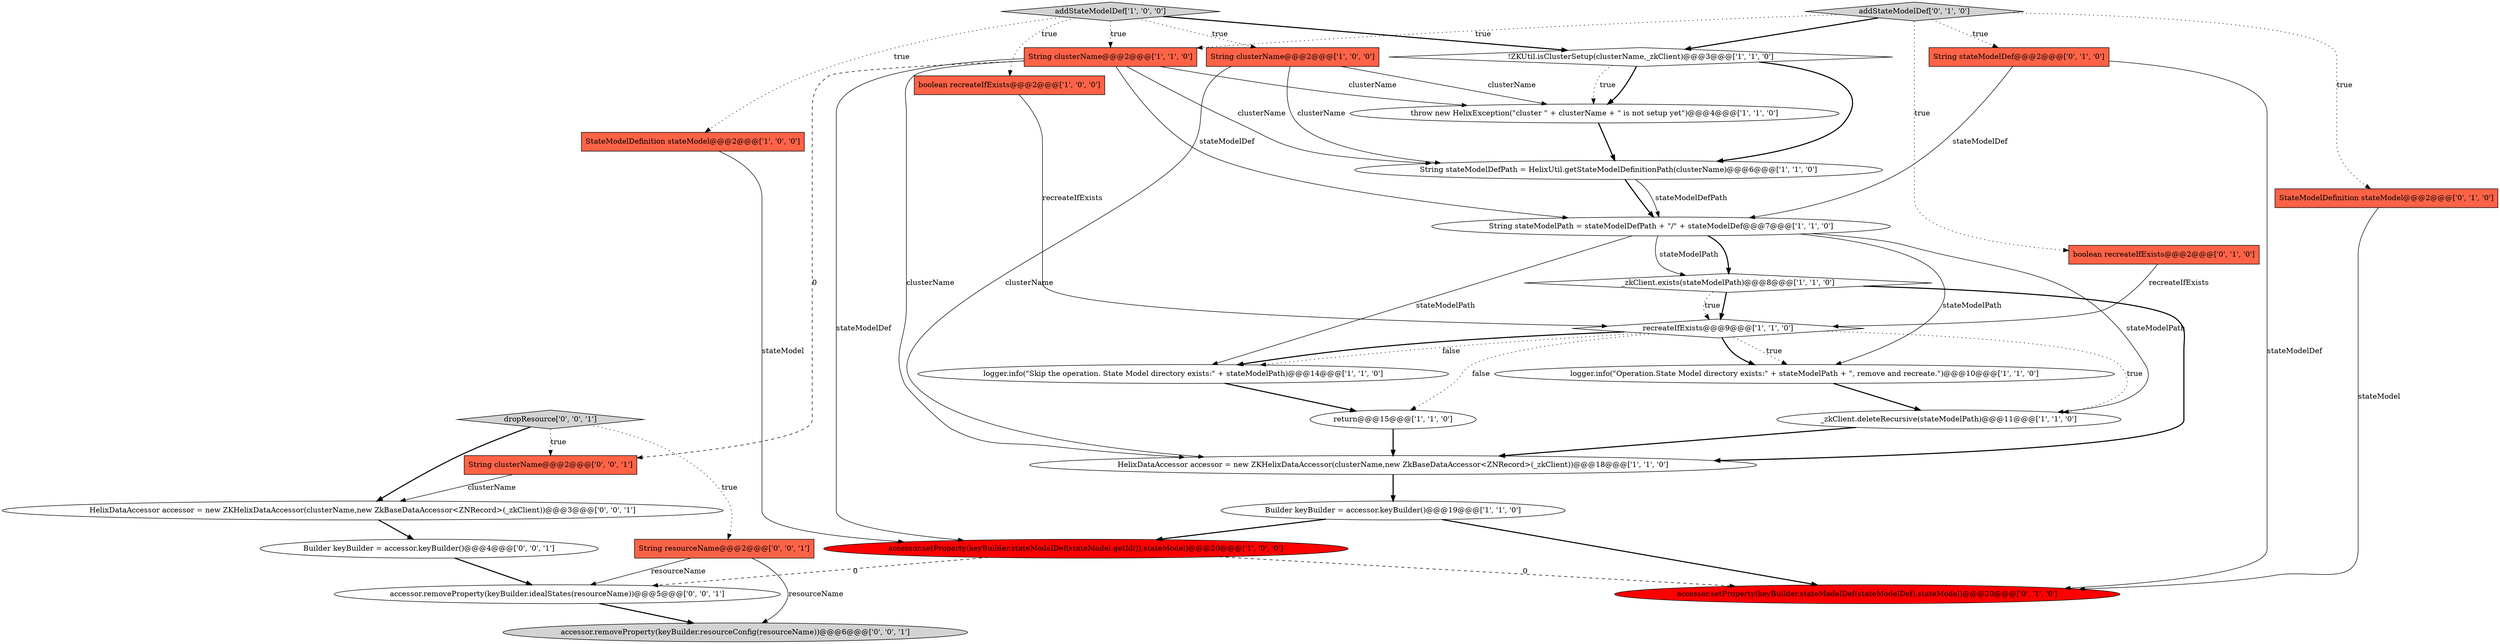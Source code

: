 digraph {
21 [style = filled, label = "String stateModelDef@@@2@@@['0', '1', '0']", fillcolor = tomato, shape = box image = "AAA0AAABBB2BBB"];
5 [style = filled, label = "_zkClient.exists(stateModelPath)@@@8@@@['1', '1', '0']", fillcolor = white, shape = diamond image = "AAA0AAABBB1BBB"];
6 [style = filled, label = "String stateModelDefPath = HelixUtil.getStateModelDefinitionPath(clusterName)@@@6@@@['1', '1', '0']", fillcolor = white, shape = ellipse image = "AAA0AAABBB1BBB"];
13 [style = filled, label = "boolean recreateIfExists@@@2@@@['1', '0', '0']", fillcolor = tomato, shape = box image = "AAA0AAABBB1BBB"];
14 [style = filled, label = "throw new HelixException(\"cluster \" + clusterName + \" is not setup yet\")@@@4@@@['1', '1', '0']", fillcolor = white, shape = ellipse image = "AAA0AAABBB1BBB"];
22 [style = filled, label = "accessor.setProperty(keyBuilder.stateModelDef(stateModelDef),stateModel)@@@20@@@['0', '1', '0']", fillcolor = red, shape = ellipse image = "AAA1AAABBB2BBB"];
1 [style = filled, label = "accessor.setProperty(keyBuilder.stateModelDef(stateModel.getId()),stateModel)@@@20@@@['1', '0', '0']", fillcolor = red, shape = ellipse image = "AAA1AAABBB1BBB"];
3 [style = filled, label = "logger.info(\"Operation.State Model directory exists:\" + stateModelPath + \", remove and recreate.\")@@@10@@@['1', '1', '0']", fillcolor = white, shape = ellipse image = "AAA0AAABBB1BBB"];
23 [style = filled, label = "String resourceName@@@2@@@['0', '0', '1']", fillcolor = tomato, shape = box image = "AAA0AAABBB3BBB"];
28 [style = filled, label = "dropResource['0', '0', '1']", fillcolor = lightgray, shape = diamond image = "AAA0AAABBB3BBB"];
12 [style = filled, label = "StateModelDefinition stateModel@@@2@@@['1', '0', '0']", fillcolor = tomato, shape = box image = "AAA0AAABBB1BBB"];
8 [style = filled, label = "HelixDataAccessor accessor = new ZKHelixDataAccessor(clusterName,new ZkBaseDataAccessor<ZNRecord>(_zkClient))@@@18@@@['1', '1', '0']", fillcolor = white, shape = ellipse image = "AAA0AAABBB1BBB"];
17 [style = filled, label = "addStateModelDef['1', '0', '0']", fillcolor = lightgray, shape = diamond image = "AAA0AAABBB1BBB"];
7 [style = filled, label = "Builder keyBuilder = accessor.keyBuilder()@@@19@@@['1', '1', '0']", fillcolor = white, shape = ellipse image = "AAA0AAABBB1BBB"];
15 [style = filled, label = "String stateModelPath = stateModelDefPath + \"/\" + stateModelDef@@@7@@@['1', '1', '0']", fillcolor = white, shape = ellipse image = "AAA0AAABBB1BBB"];
0 [style = filled, label = "_zkClient.deleteRecursive(stateModelPath)@@@11@@@['1', '1', '0']", fillcolor = white, shape = ellipse image = "AAA0AAABBB1BBB"];
24 [style = filled, label = "accessor.removeProperty(keyBuilder.idealStates(resourceName))@@@5@@@['0', '0', '1']", fillcolor = white, shape = ellipse image = "AAA0AAABBB3BBB"];
29 [style = filled, label = "HelixDataAccessor accessor = new ZKHelixDataAccessor(clusterName,new ZkBaseDataAccessor<ZNRecord>(_zkClient))@@@3@@@['0', '0', '1']", fillcolor = white, shape = ellipse image = "AAA0AAABBB3BBB"];
18 [style = filled, label = "StateModelDefinition stateModel@@@2@@@['0', '1', '0']", fillcolor = tomato, shape = box image = "AAA0AAABBB2BBB"];
10 [style = filled, label = "logger.info(\"Skip the operation. State Model directory exists:\" + stateModelPath)@@@14@@@['1', '1', '0']", fillcolor = white, shape = ellipse image = "AAA0AAABBB1BBB"];
11 [style = filled, label = "String clusterName@@@2@@@['1', '0', '0']", fillcolor = tomato, shape = box image = "AAA0AAABBB1BBB"];
19 [style = filled, label = "addStateModelDef['0', '1', '0']", fillcolor = lightgray, shape = diamond image = "AAA0AAABBB2BBB"];
2 [style = filled, label = "!ZKUtil.isClusterSetup(clusterName,_zkClient)@@@3@@@['1', '1', '0']", fillcolor = white, shape = diamond image = "AAA0AAABBB1BBB"];
20 [style = filled, label = "boolean recreateIfExists@@@2@@@['0', '1', '0']", fillcolor = tomato, shape = box image = "AAA0AAABBB2BBB"];
26 [style = filled, label = "String clusterName@@@2@@@['0', '0', '1']", fillcolor = tomato, shape = box image = "AAA0AAABBB3BBB"];
9 [style = filled, label = "recreateIfExists@@@9@@@['1', '1', '0']", fillcolor = white, shape = diamond image = "AAA0AAABBB1BBB"];
4 [style = filled, label = "return@@@15@@@['1', '1', '0']", fillcolor = white, shape = ellipse image = "AAA0AAABBB1BBB"];
27 [style = filled, label = "accessor.removeProperty(keyBuilder.resourceConfig(resourceName))@@@6@@@['0', '0', '1']", fillcolor = lightgray, shape = ellipse image = "AAA0AAABBB3BBB"];
25 [style = filled, label = "Builder keyBuilder = accessor.keyBuilder()@@@4@@@['0', '0', '1']", fillcolor = white, shape = ellipse image = "AAA0AAABBB3BBB"];
16 [style = filled, label = "String clusterName@@@2@@@['1', '1', '0']", fillcolor = tomato, shape = box image = "AAA0AAABBB1BBB"];
28->29 [style = bold, label=""];
5->8 [style = bold, label=""];
9->0 [style = dotted, label="true"];
7->1 [style = bold, label=""];
5->9 [style = bold, label=""];
11->14 [style = solid, label="clusterName"];
2->6 [style = bold, label=""];
19->20 [style = dotted, label="true"];
23->27 [style = solid, label="resourceName"];
19->18 [style = dotted, label="true"];
21->22 [style = solid, label="stateModelDef"];
29->25 [style = bold, label=""];
16->1 [style = solid, label="stateModelDef"];
19->21 [style = dotted, label="true"];
19->2 [style = bold, label=""];
11->8 [style = solid, label="clusterName"];
9->10 [style = bold, label=""];
12->1 [style = solid, label="stateModel"];
9->4 [style = dotted, label="false"];
6->15 [style = bold, label=""];
15->5 [style = bold, label=""];
3->0 [style = bold, label=""];
16->14 [style = solid, label="clusterName"];
16->6 [style = solid, label="clusterName"];
23->24 [style = solid, label="resourceName"];
17->16 [style = dotted, label="true"];
8->7 [style = bold, label=""];
1->22 [style = dashed, label="0"];
16->26 [style = dashed, label="0"];
7->22 [style = bold, label=""];
25->24 [style = bold, label=""];
11->6 [style = solid, label="clusterName"];
15->10 [style = solid, label="stateModelPath"];
17->12 [style = dotted, label="true"];
17->2 [style = bold, label=""];
1->24 [style = dashed, label="0"];
21->15 [style = solid, label="stateModelDef"];
28->26 [style = dotted, label="true"];
2->14 [style = bold, label=""];
0->8 [style = bold, label=""];
19->16 [style = dotted, label="true"];
10->4 [style = bold, label=""];
13->9 [style = solid, label="recreateIfExists"];
15->0 [style = solid, label="stateModelPath"];
2->14 [style = dotted, label="true"];
5->9 [style = dotted, label="true"];
28->23 [style = dotted, label="true"];
6->15 [style = solid, label="stateModelDefPath"];
20->9 [style = solid, label="recreateIfExists"];
9->3 [style = bold, label=""];
15->5 [style = solid, label="stateModelPath"];
4->8 [style = bold, label=""];
16->15 [style = solid, label="stateModelDef"];
17->13 [style = dotted, label="true"];
15->3 [style = solid, label="stateModelPath"];
26->29 [style = solid, label="clusterName"];
18->22 [style = solid, label="stateModel"];
9->10 [style = dotted, label="false"];
14->6 [style = bold, label=""];
9->3 [style = dotted, label="true"];
24->27 [style = bold, label=""];
16->8 [style = solid, label="clusterName"];
17->11 [style = dotted, label="true"];
}
